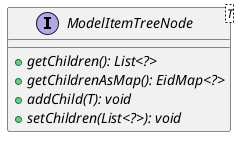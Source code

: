 @startuml

    interface ModelItemTreeNode<T> [[ModelItemTreeNode.html]] {
        {abstract} +getChildren(): List<?>
        {abstract} +getChildrenAsMap(): EidMap<?>
        {abstract} +addChild(T): void
        {abstract} +setChildren(List<?>): void
    }

@enduml
